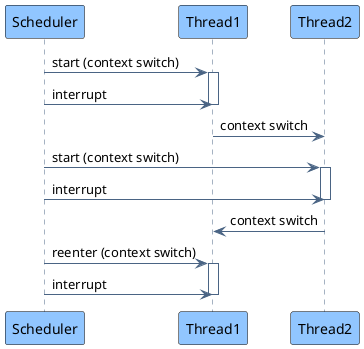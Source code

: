 @startuml
skinparam backgroundColor #FFFFFF

skinparam sequence {
    ActorBorderColor DeepSkyBlue
    ArrowColor #4a6484
    
    LifeLineBorderColor #4a6484
    ParticipantBackgroundColor  #91c6ff
    ParticipantBorderColor black
    BoxBorderColor black
}

Scheduler -> Thread1 : start (context switch)
activate Thread1
Scheduler -> Thread1 : interrupt
deactivate Thread1

Thread1->Thread2 : context switch
Scheduler -> Thread2 : start (context switch)
activate Thread2
Scheduler -> Thread2 : interrupt
deactivate Thread2

Thread2->Thread1 : context switch

Scheduler -> Thread1 : reenter (context switch)
activate Thread1
Scheduler -> Thread1 : interrupt
deactivate Thread1
@enduml